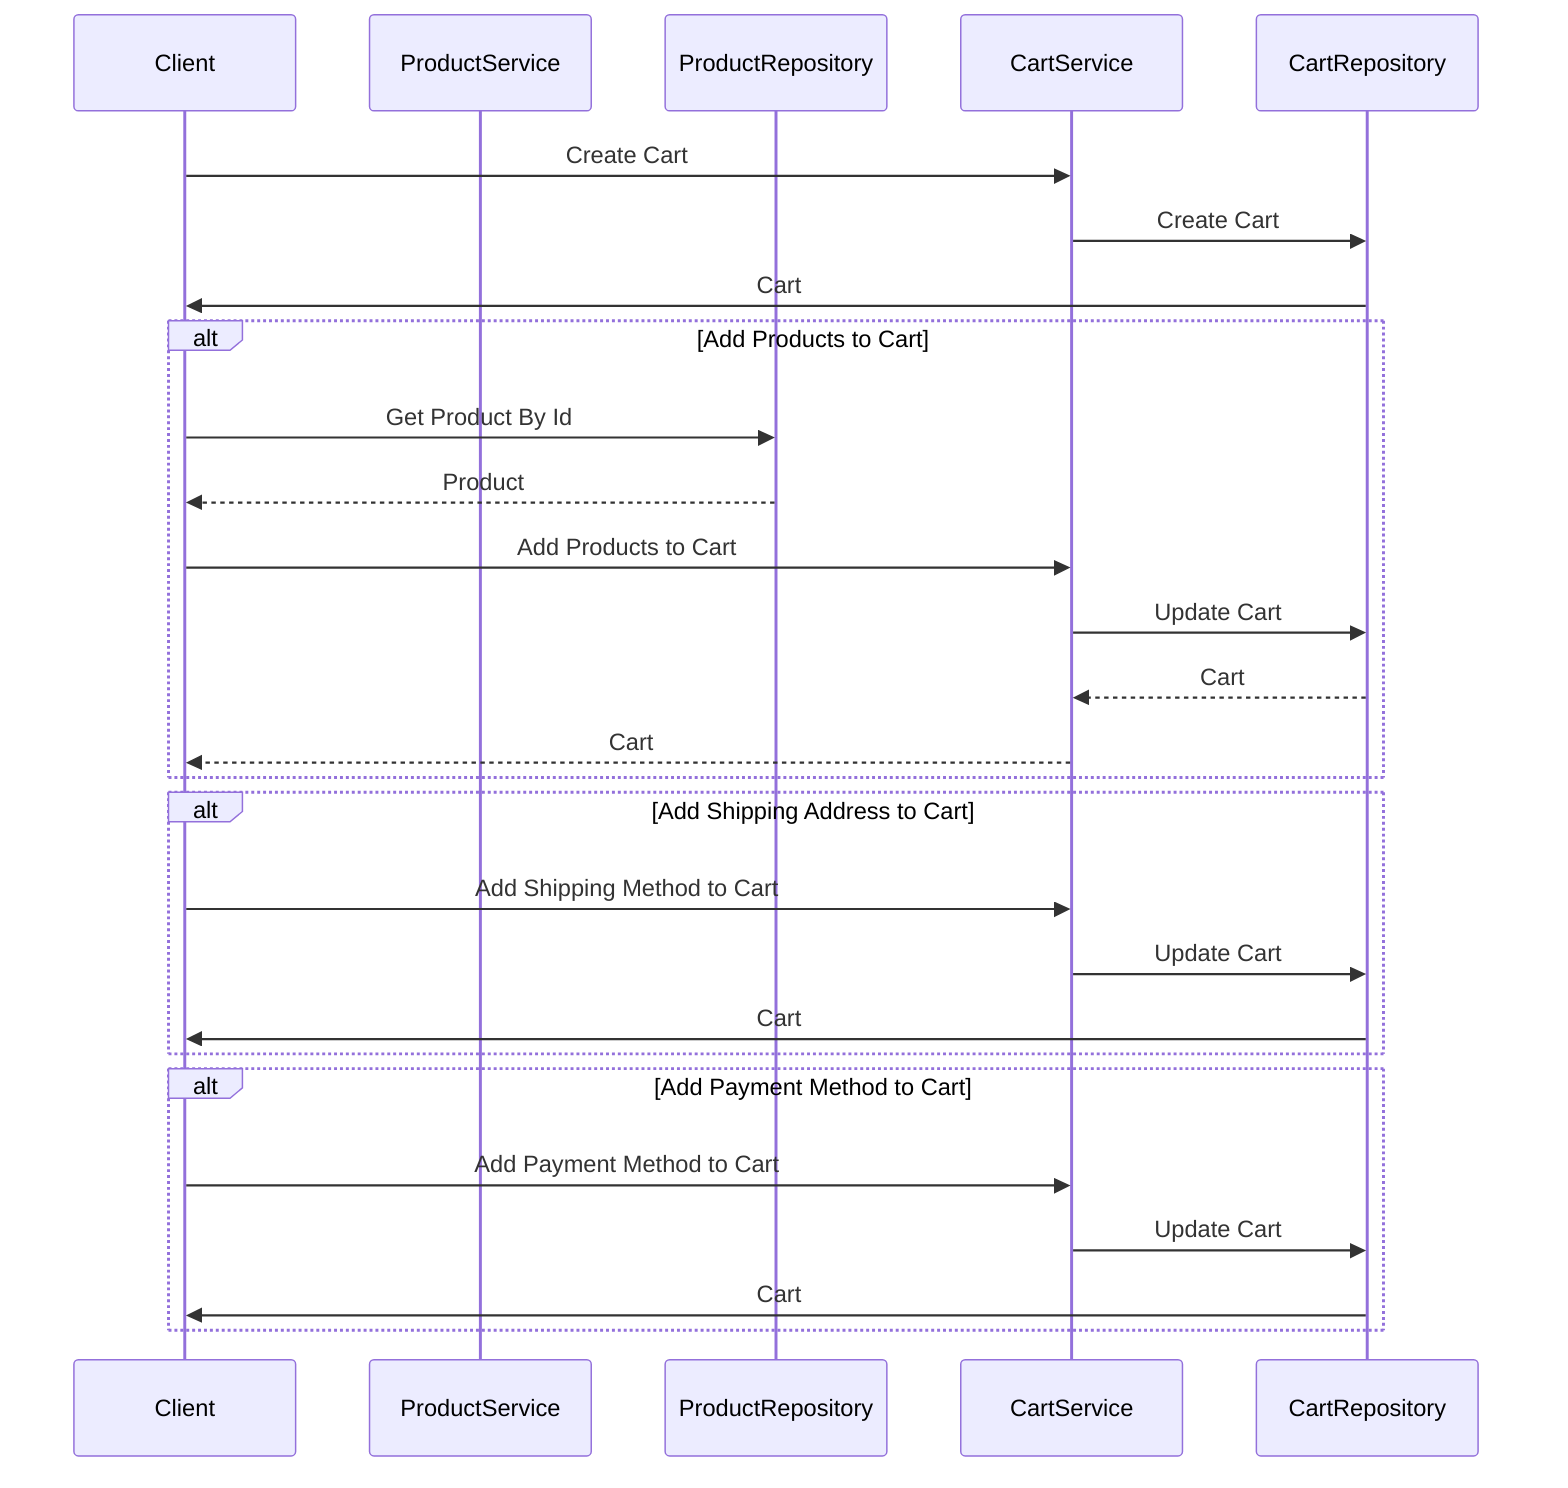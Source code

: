 sequenceDiagram
    participant Client
    participant ProductService
    participant ProductRepository
    participant CartService
    participant CartRepository


    Client ->> CartService: Create Cart
    CartService ->> CartRepository: Create Cart
    CartRepository ->> Client: Cart

    alt Add Products to Cart
    Client ->> ProductRepository: Get Product By Id
    ProductRepository -->> Client: Product

    Client ->> CartService: Add Products to Cart
    CartService ->> CartRepository: Update Cart
    CartRepository -->> CartService: Cart
    CartService -->> Client: Cart
    end

    alt Add Shipping Address to Cart
        Client ->> CartService: Add Shipping Method to Cart
        CartService ->> CartRepository: Update Cart
        CartRepository ->> Client: Cart
    end

    alt Add Payment Method to Cart
        Client ->> CartService: Add Payment Method to Cart
        CartService ->> CartRepository: Update Cart
        CartRepository ->> Client: Cart
    end
